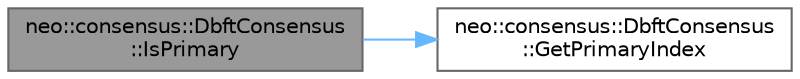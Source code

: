 digraph "neo::consensus::DbftConsensus::IsPrimary"
{
 // LATEX_PDF_SIZE
  bgcolor="transparent";
  edge [fontname=Helvetica,fontsize=10,labelfontname=Helvetica,labelfontsize=10];
  node [fontname=Helvetica,fontsize=10,shape=box,height=0.2,width=0.4];
  rankdir="LR";
  Node1 [id="Node000001",label="neo::consensus::DbftConsensus\l::IsPrimary",height=0.2,width=0.4,color="gray40", fillcolor="grey60", style="filled", fontcolor="black",tooltip="Check if this node is the primary for current view."];
  Node1 -> Node2 [id="edge2_Node000001_Node000002",color="steelblue1",style="solid",tooltip=" "];
  Node2 [id="Node000002",label="neo::consensus::DbftConsensus\l::GetPrimaryIndex",height=0.2,width=0.4,color="grey40", fillcolor="white", style="filled",URL="$classneo_1_1consensus_1_1_dbft_consensus.html#a4472c311ae19de5abf7996e2613e6d48",tooltip="Get the primary node index for given view."];
}
